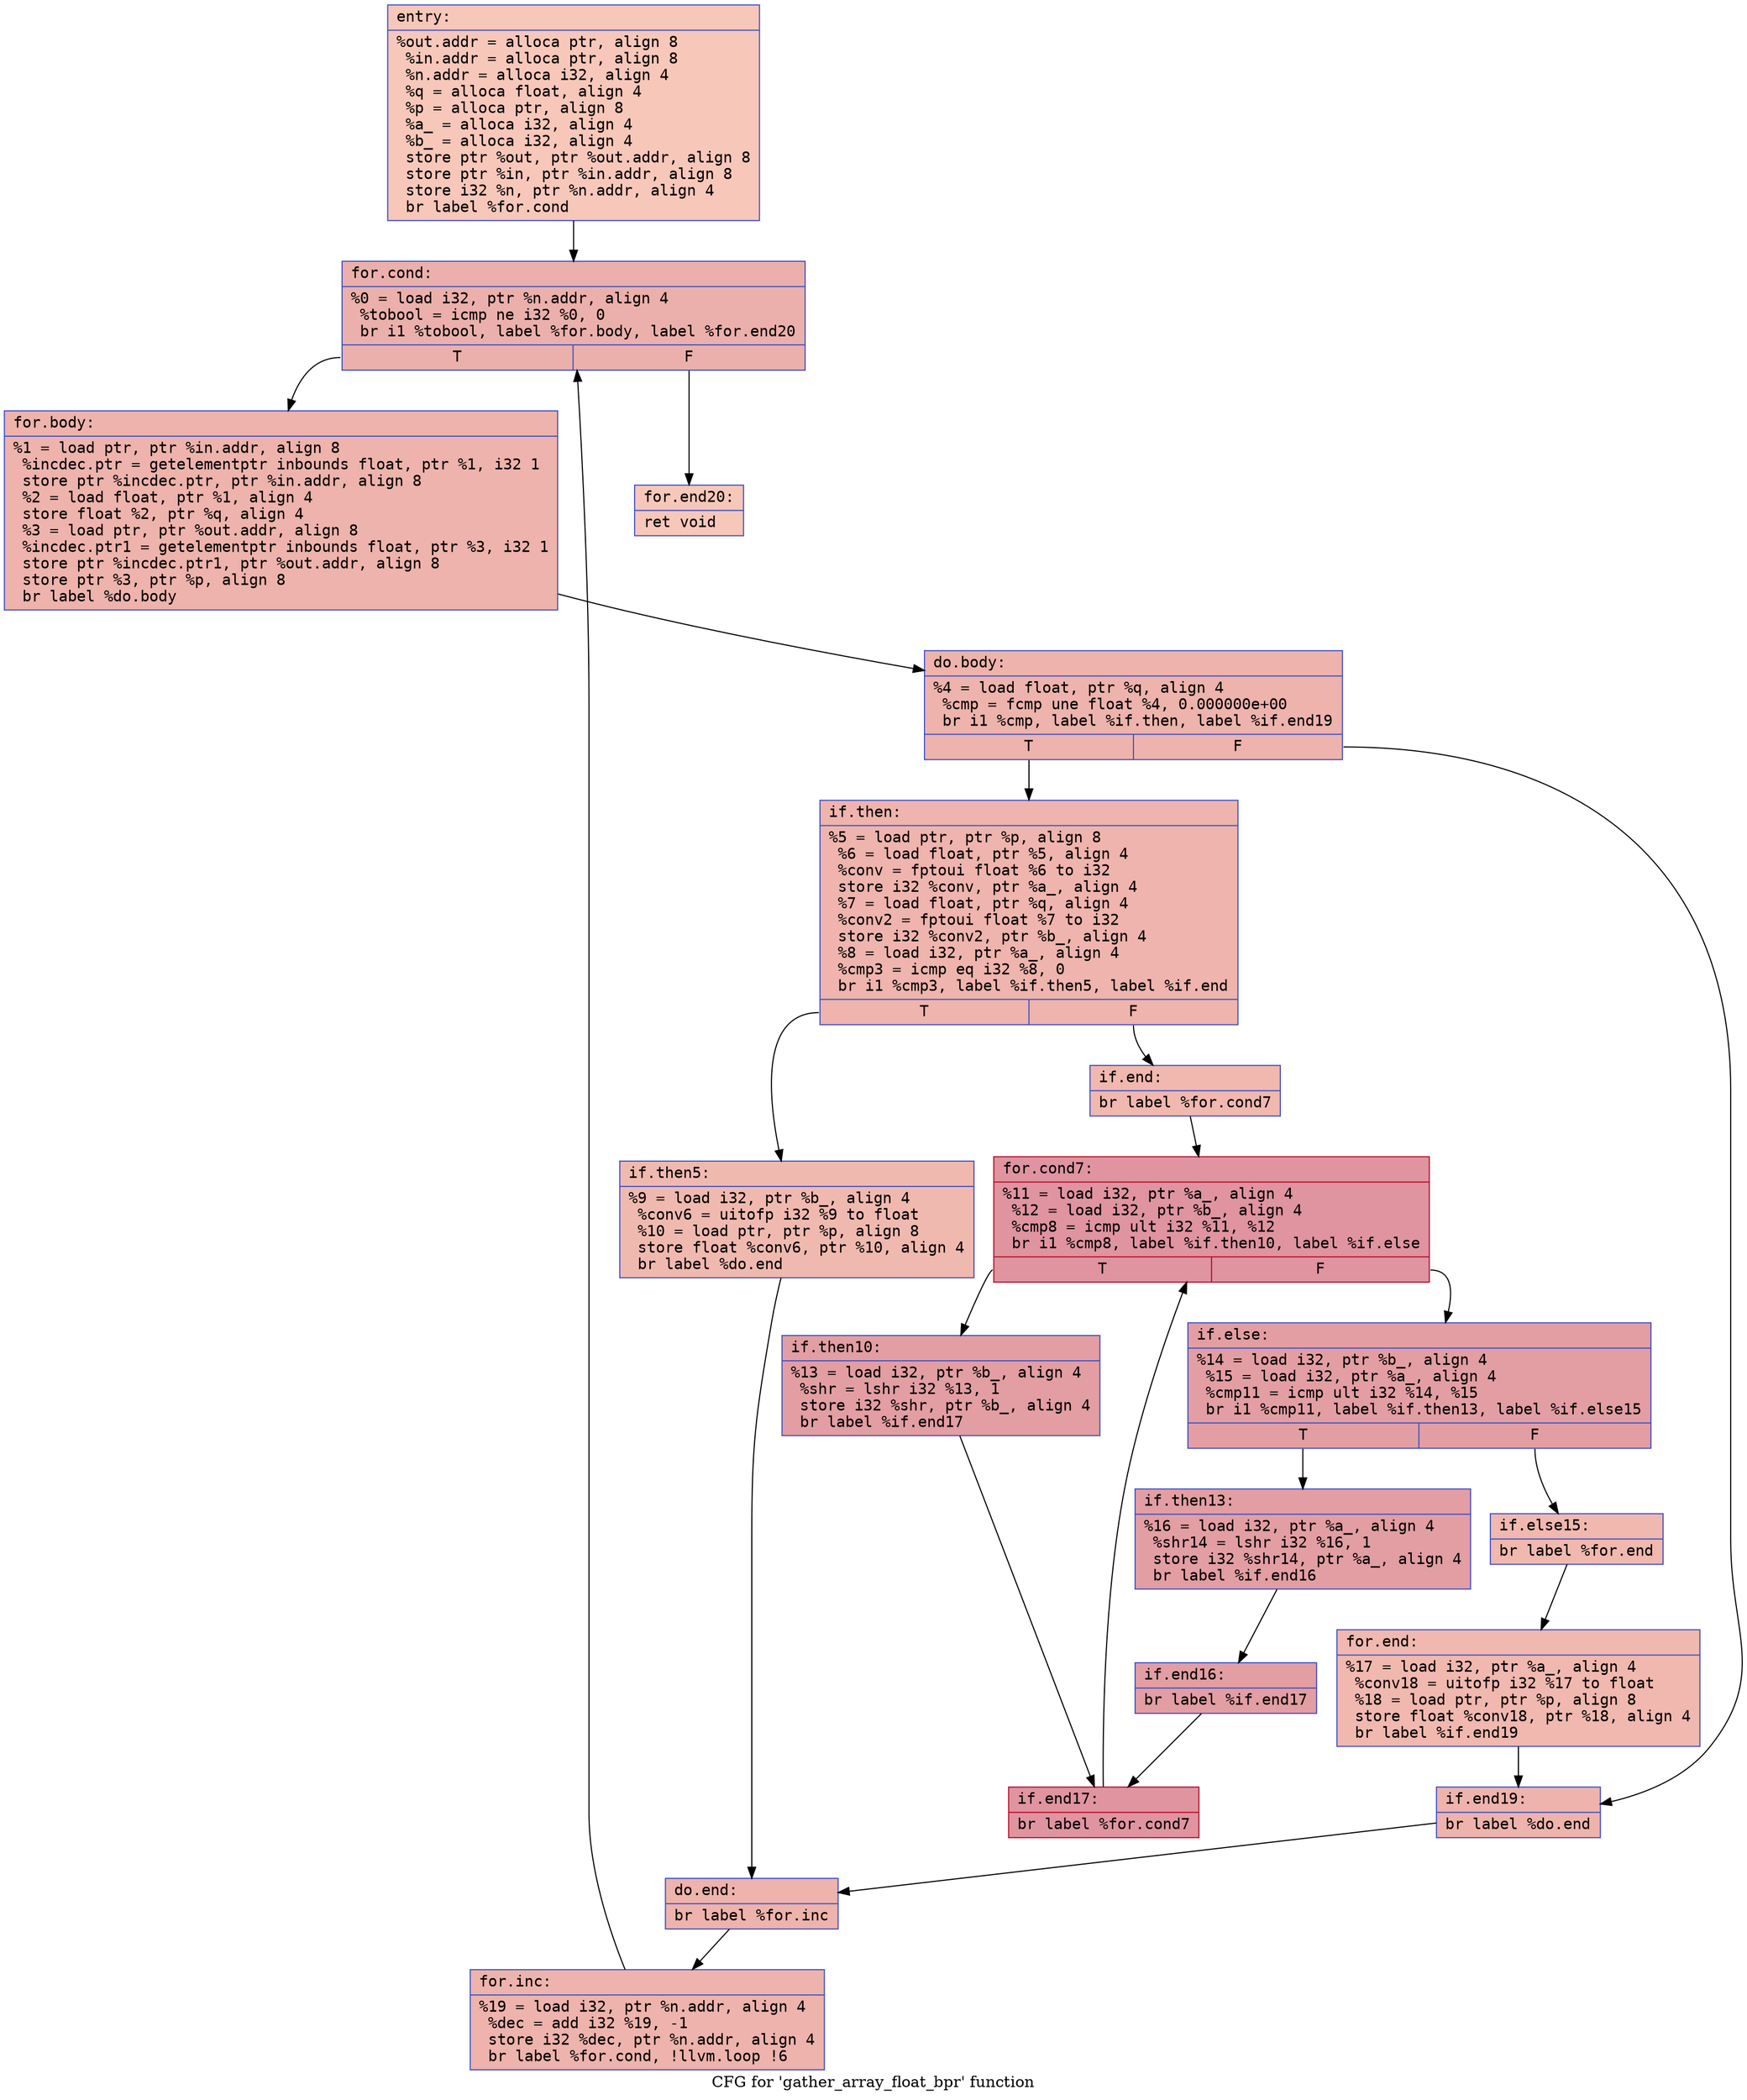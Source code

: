 digraph "CFG for 'gather_array_float_bpr' function" {
	label="CFG for 'gather_array_float_bpr' function";

	Node0x55e011c7b780 [shape=record,color="#3d50c3ff", style=filled, fillcolor="#ec7f6370" fontname="Courier",label="{entry:\l|  %out.addr = alloca ptr, align 8\l  %in.addr = alloca ptr, align 8\l  %n.addr = alloca i32, align 4\l  %q = alloca float, align 4\l  %p = alloca ptr, align 8\l  %a_ = alloca i32, align 4\l  %b_ = alloca i32, align 4\l  store ptr %out, ptr %out.addr, align 8\l  store ptr %in, ptr %in.addr, align 8\l  store i32 %n, ptr %n.addr, align 4\l  br label %for.cond\l}"];
	Node0x55e011c7b780 -> Node0x55e011c7bd70[tooltip="entry -> for.cond\nProbability 100.00%" ];
	Node0x55e011c7bd70 [shape=record,color="#3d50c3ff", style=filled, fillcolor="#d24b4070" fontname="Courier",label="{for.cond:\l|  %0 = load i32, ptr %n.addr, align 4\l  %tobool = icmp ne i32 %0, 0\l  br i1 %tobool, label %for.body, label %for.end20\l|{<s0>T|<s1>F}}"];
	Node0x55e011c7bd70:s0 -> Node0x55e011c7b680[tooltip="for.cond -> for.body\nProbability 96.88%" ];
	Node0x55e011c7bd70:s1 -> Node0x55e011c7b700[tooltip="for.cond -> for.end20\nProbability 3.12%" ];
	Node0x55e011c7b680 [shape=record,color="#3d50c3ff", style=filled, fillcolor="#d6524470" fontname="Courier",label="{for.body:\l|  %1 = load ptr, ptr %in.addr, align 8\l  %incdec.ptr = getelementptr inbounds float, ptr %1, i32 1\l  store ptr %incdec.ptr, ptr %in.addr, align 8\l  %2 = load float, ptr %1, align 4\l  store float %2, ptr %q, align 4\l  %3 = load ptr, ptr %out.addr, align 8\l  %incdec.ptr1 = getelementptr inbounds float, ptr %3, i32 1\l  store ptr %incdec.ptr1, ptr %out.addr, align 8\l  store ptr %3, ptr %p, align 8\l  br label %do.body\l}"];
	Node0x55e011c7b680 -> Node0x55e011c7c780[tooltip="for.body -> do.body\nProbability 100.00%" ];
	Node0x55e011c7c780 [shape=record,color="#3d50c3ff", style=filled, fillcolor="#d6524470" fontname="Courier",label="{do.body:\l|  %4 = load float, ptr %q, align 4\l  %cmp = fcmp une float %4, 0.000000e+00\l  br i1 %cmp, label %if.then, label %if.end19\l|{<s0>T|<s1>F}}"];
	Node0x55e011c7c780:s0 -> Node0x55e011c7c990[tooltip="do.body -> if.then\nProbability 62.50%" ];
	Node0x55e011c7c780:s1 -> Node0x55e011c7ca00[tooltip="do.body -> if.end19\nProbability 37.50%" ];
	Node0x55e011c7c990 [shape=record,color="#3d50c3ff", style=filled, fillcolor="#d8564670" fontname="Courier",label="{if.then:\l|  %5 = load ptr, ptr %p, align 8\l  %6 = load float, ptr %5, align 4\l  %conv = fptoui float %6 to i32\l  store i32 %conv, ptr %a_, align 4\l  %7 = load float, ptr %q, align 4\l  %conv2 = fptoui float %7 to i32\l  store i32 %conv2, ptr %b_, align 4\l  %8 = load i32, ptr %a_, align 4\l  %cmp3 = icmp eq i32 %8, 0\l  br i1 %cmp3, label %if.then5, label %if.end\l|{<s0>T|<s1>F}}"];
	Node0x55e011c7c990:s0 -> Node0x55e011c7d040[tooltip="if.then -> if.then5\nProbability 37.50%" ];
	Node0x55e011c7c990:s1 -> Node0x55e011c7d3e0[tooltip="if.then -> if.end\nProbability 62.50%" ];
	Node0x55e011c7d040 [shape=record,color="#3d50c3ff", style=filled, fillcolor="#de614d70" fontname="Courier",label="{if.then5:\l|  %9 = load i32, ptr %b_, align 4\l  %conv6 = uitofp i32 %9 to float\l  %10 = load ptr, ptr %p, align 8\l  store float %conv6, ptr %10, align 4\l  br label %do.end\l}"];
	Node0x55e011c7d040 -> Node0x55e011c7d730[tooltip="if.then5 -> do.end\nProbability 100.00%" ];
	Node0x55e011c7d3e0 [shape=record,color="#3d50c3ff", style=filled, fillcolor="#dc5d4a70" fontname="Courier",label="{if.end:\l|  br label %for.cond7\l}"];
	Node0x55e011c7d3e0 -> Node0x55e011c7d810[tooltip="if.end -> for.cond7\nProbability 100.00%" ];
	Node0x55e011c7d810 [shape=record,color="#b70d28ff", style=filled, fillcolor="#b70d2870" fontname="Courier",label="{for.cond7:\l|  %11 = load i32, ptr %a_, align 4\l  %12 = load i32, ptr %b_, align 4\l  %cmp8 = icmp ult i32 %11, %12\l  br i1 %cmp8, label %if.then10, label %if.else\l|{<s0>T|<s1>F}}"];
	Node0x55e011c7d810:s0 -> Node0x55e011c7dab0[tooltip="for.cond7 -> if.then10\nProbability 50.00%" ];
	Node0x55e011c7d810:s1 -> Node0x55e011c7db30[tooltip="for.cond7 -> if.else\nProbability 50.00%" ];
	Node0x55e011c7dab0 [shape=record,color="#3d50c3ff", style=filled, fillcolor="#be242e70" fontname="Courier",label="{if.then10:\l|  %13 = load i32, ptr %b_, align 4\l  %shr = lshr i32 %13, 1\l  store i32 %shr, ptr %b_, align 4\l  br label %if.end17\l}"];
	Node0x55e011c7dab0 -> Node0x55e011c7de20[tooltip="if.then10 -> if.end17\nProbability 100.00%" ];
	Node0x55e011c7db30 [shape=record,color="#3d50c3ff", style=filled, fillcolor="#be242e70" fontname="Courier",label="{if.else:\l|  %14 = load i32, ptr %b_, align 4\l  %15 = load i32, ptr %a_, align 4\l  %cmp11 = icmp ult i32 %14, %15\l  br i1 %cmp11, label %if.then13, label %if.else15\l|{<s0>T|<s1>F}}"];
	Node0x55e011c7db30:s0 -> Node0x55e011c7e0c0[tooltip="if.else -> if.then13\nProbability 96.88%" ];
	Node0x55e011c7db30:s1 -> Node0x55e011c7e140[tooltip="if.else -> if.else15\nProbability 3.12%" ];
	Node0x55e011c7e0c0 [shape=record,color="#3d50c3ff", style=filled, fillcolor="#be242e70" fontname="Courier",label="{if.then13:\l|  %16 = load i32, ptr %a_, align 4\l  %shr14 = lshr i32 %16, 1\l  store i32 %shr14, ptr %a_, align 4\l  br label %if.end16\l}"];
	Node0x55e011c7e0c0 -> Node0x55e011c7e440[tooltip="if.then13 -> if.end16\nProbability 100.00%" ];
	Node0x55e011c7e140 [shape=record,color="#3d50c3ff", style=filled, fillcolor="#dc5d4a70" fontname="Courier",label="{if.else15:\l|  br label %for.end\l}"];
	Node0x55e011c7e140 -> Node0x55e011c7e530[tooltip="if.else15 -> for.end\nProbability 100.00%" ];
	Node0x55e011c7e440 [shape=record,color="#3d50c3ff", style=filled, fillcolor="#be242e70" fontname="Courier",label="{if.end16:\l|  br label %if.end17\l}"];
	Node0x55e011c7e440 -> Node0x55e011c7de20[tooltip="if.end16 -> if.end17\nProbability 100.00%" ];
	Node0x55e011c7de20 [shape=record,color="#b70d28ff", style=filled, fillcolor="#b70d2870" fontname="Courier",label="{if.end17:\l|  br label %for.cond7\l}"];
	Node0x55e011c7de20 -> Node0x55e011c7d810[tooltip="if.end17 -> for.cond7\nProbability 100.00%" ];
	Node0x55e011c7e530 [shape=record,color="#3d50c3ff", style=filled, fillcolor="#dc5d4a70" fontname="Courier",label="{for.end:\l|  %17 = load i32, ptr %a_, align 4\l  %conv18 = uitofp i32 %17 to float\l  %18 = load ptr, ptr %p, align 8\l  store float %conv18, ptr %18, align 4\l  br label %if.end19\l}"];
	Node0x55e011c7e530 -> Node0x55e011c7ca00[tooltip="for.end -> if.end19\nProbability 100.00%" ];
	Node0x55e011c7ca00 [shape=record,color="#3d50c3ff", style=filled, fillcolor="#d6524470" fontname="Courier",label="{if.end19:\l|  br label %do.end\l}"];
	Node0x55e011c7ca00 -> Node0x55e011c7d730[tooltip="if.end19 -> do.end\nProbability 100.00%" ];
	Node0x55e011c7d730 [shape=record,color="#3d50c3ff", style=filled, fillcolor="#d6524470" fontname="Courier",label="{do.end:\l|  br label %for.inc\l}"];
	Node0x55e011c7d730 -> Node0x55e011c7ea00[tooltip="do.end -> for.inc\nProbability 100.00%" ];
	Node0x55e011c7ea00 [shape=record,color="#3d50c3ff", style=filled, fillcolor="#d6524470" fontname="Courier",label="{for.inc:\l|  %19 = load i32, ptr %n.addr, align 4\l  %dec = add i32 %19, -1\l  store i32 %dec, ptr %n.addr, align 4\l  br label %for.cond, !llvm.loop !6\l}"];
	Node0x55e011c7ea00 -> Node0x55e011c7bd70[tooltip="for.inc -> for.cond\nProbability 100.00%" ];
	Node0x55e011c7b700 [shape=record,color="#3d50c3ff", style=filled, fillcolor="#ec7f6370" fontname="Courier",label="{for.end20:\l|  ret void\l}"];
}

